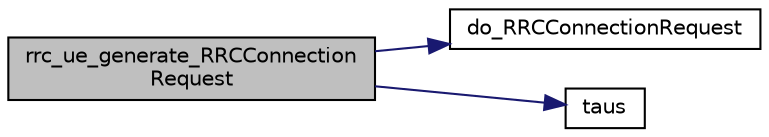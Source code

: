 digraph "rrc_ue_generate_RRCConnectionRequest"
{
 // LATEX_PDF_SIZE
  edge [fontname="Helvetica",fontsize="10",labelfontname="Helvetica",labelfontsize="10"];
  node [fontname="Helvetica",fontsize="10",shape=record];
  rankdir="LR";
  Node1 [label="rrc_ue_generate_RRCConnection\lRequest",height=0.2,width=0.4,color="black", fillcolor="grey75", style="filled", fontcolor="black",tooltip="Generate/Encodes RRCConnnectionRequest message at UE."];
  Node1 -> Node2 [color="midnightblue",fontsize="10",style="solid",fontname="Helvetica"];
  Node2 [label="do_RRCConnectionRequest",height=0.2,width=0.4,color="black", fillcolor="white", style="filled",URL="$asn1__msg_8c.html#a7839aa53c42dbcf93061c1b248dd43cf",tooltip="Generate an RRCConnectionRequest UL-CCCH-Message (UE) based on random string or S-TMSI...."];
  Node1 -> Node3 [color="midnightblue",fontsize="10",style="solid",fontname="Helvetica"];
  Node3 [label="taus",height=0.2,width=0.4,color="black", fillcolor="white", style="filled",URL="$oml_8h.html#a362f00415eaebca7255f9c4d08bd9fd6",tooltip="compute random number"];
}
